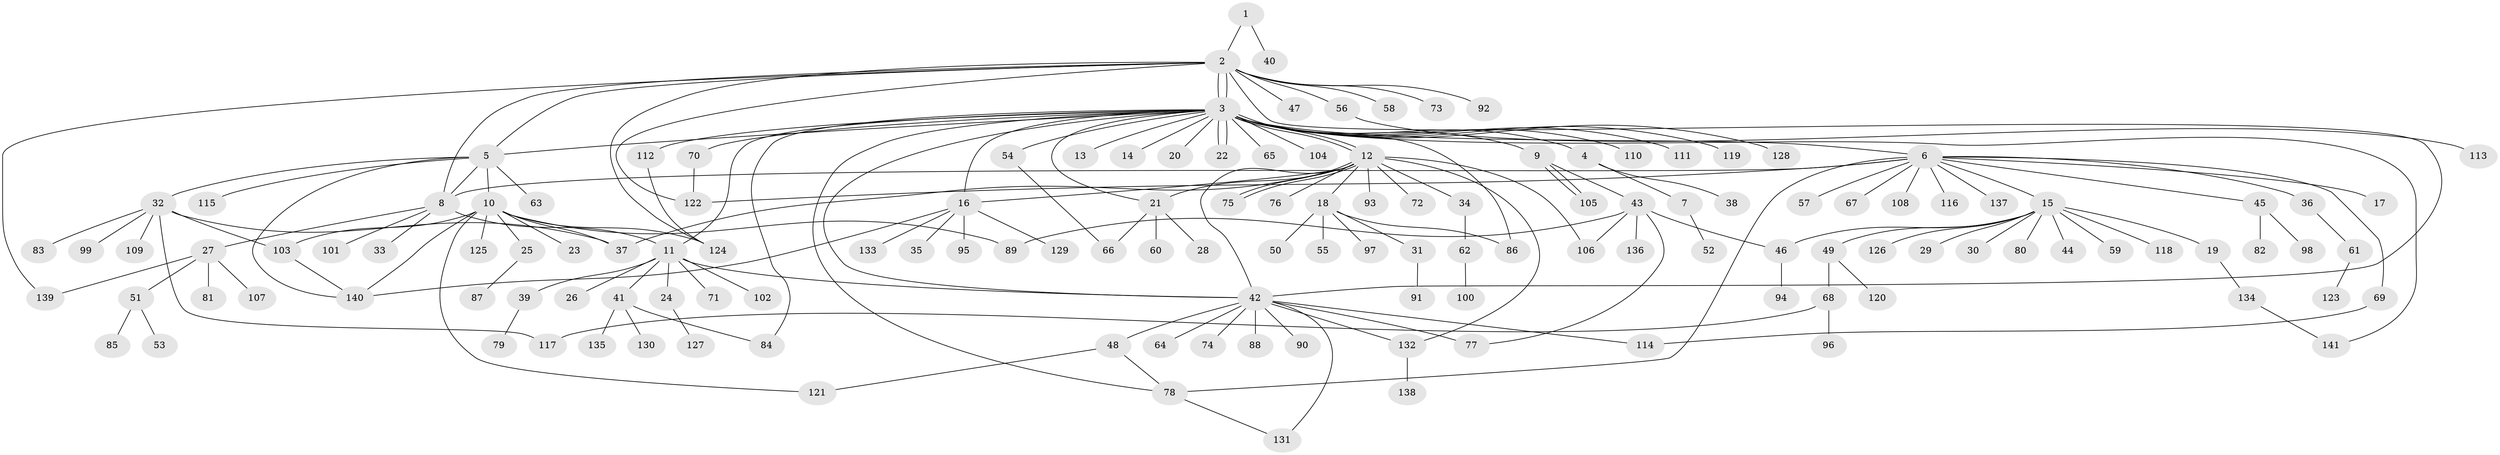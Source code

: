 // Generated by graph-tools (version 1.1) at 2025/26/03/09/25 03:26:03]
// undirected, 141 vertices, 180 edges
graph export_dot {
graph [start="1"]
  node [color=gray90,style=filled];
  1;
  2;
  3;
  4;
  5;
  6;
  7;
  8;
  9;
  10;
  11;
  12;
  13;
  14;
  15;
  16;
  17;
  18;
  19;
  20;
  21;
  22;
  23;
  24;
  25;
  26;
  27;
  28;
  29;
  30;
  31;
  32;
  33;
  34;
  35;
  36;
  37;
  38;
  39;
  40;
  41;
  42;
  43;
  44;
  45;
  46;
  47;
  48;
  49;
  50;
  51;
  52;
  53;
  54;
  55;
  56;
  57;
  58;
  59;
  60;
  61;
  62;
  63;
  64;
  65;
  66;
  67;
  68;
  69;
  70;
  71;
  72;
  73;
  74;
  75;
  76;
  77;
  78;
  79;
  80;
  81;
  82;
  83;
  84;
  85;
  86;
  87;
  88;
  89;
  90;
  91;
  92;
  93;
  94;
  95;
  96;
  97;
  98;
  99;
  100;
  101;
  102;
  103;
  104;
  105;
  106;
  107;
  108;
  109;
  110;
  111;
  112;
  113;
  114;
  115;
  116;
  117;
  118;
  119;
  120;
  121;
  122;
  123;
  124;
  125;
  126;
  127;
  128;
  129;
  130;
  131;
  132;
  133;
  134;
  135;
  136;
  137;
  138;
  139;
  140;
  141;
  1 -- 2;
  1 -- 40;
  2 -- 3;
  2 -- 3;
  2 -- 5;
  2 -- 8;
  2 -- 42;
  2 -- 47;
  2 -- 56;
  2 -- 58;
  2 -- 73;
  2 -- 92;
  2 -- 122;
  2 -- 124;
  2 -- 139;
  3 -- 4;
  3 -- 5;
  3 -- 6;
  3 -- 9;
  3 -- 11;
  3 -- 12;
  3 -- 12;
  3 -- 13;
  3 -- 14;
  3 -- 16;
  3 -- 20;
  3 -- 21;
  3 -- 22;
  3 -- 22;
  3 -- 42;
  3 -- 54;
  3 -- 65;
  3 -- 70;
  3 -- 78;
  3 -- 84;
  3 -- 86;
  3 -- 104;
  3 -- 110;
  3 -- 111;
  3 -- 112;
  3 -- 119;
  3 -- 128;
  3 -- 141;
  4 -- 7;
  4 -- 38;
  5 -- 8;
  5 -- 10;
  5 -- 32;
  5 -- 63;
  5 -- 115;
  5 -- 140;
  6 -- 8;
  6 -- 15;
  6 -- 17;
  6 -- 36;
  6 -- 45;
  6 -- 57;
  6 -- 67;
  6 -- 69;
  6 -- 78;
  6 -- 108;
  6 -- 116;
  6 -- 122;
  6 -- 137;
  7 -- 52;
  8 -- 11;
  8 -- 27;
  8 -- 33;
  8 -- 101;
  9 -- 43;
  9 -- 105;
  9 -- 105;
  10 -- 23;
  10 -- 25;
  10 -- 37;
  10 -- 89;
  10 -- 103;
  10 -- 121;
  10 -- 124;
  10 -- 125;
  10 -- 140;
  11 -- 24;
  11 -- 26;
  11 -- 39;
  11 -- 41;
  11 -- 42;
  11 -- 71;
  11 -- 102;
  12 -- 16;
  12 -- 18;
  12 -- 21;
  12 -- 34;
  12 -- 37;
  12 -- 42;
  12 -- 72;
  12 -- 75;
  12 -- 75;
  12 -- 76;
  12 -- 93;
  12 -- 106;
  12 -- 132;
  15 -- 19;
  15 -- 29;
  15 -- 30;
  15 -- 44;
  15 -- 46;
  15 -- 49;
  15 -- 59;
  15 -- 80;
  15 -- 118;
  15 -- 126;
  16 -- 35;
  16 -- 95;
  16 -- 129;
  16 -- 133;
  16 -- 140;
  18 -- 31;
  18 -- 50;
  18 -- 55;
  18 -- 86;
  18 -- 97;
  19 -- 134;
  21 -- 28;
  21 -- 60;
  21 -- 66;
  24 -- 127;
  25 -- 87;
  27 -- 51;
  27 -- 81;
  27 -- 107;
  27 -- 139;
  31 -- 91;
  32 -- 37;
  32 -- 83;
  32 -- 99;
  32 -- 103;
  32 -- 109;
  32 -- 117;
  34 -- 62;
  36 -- 61;
  39 -- 79;
  41 -- 84;
  41 -- 130;
  41 -- 135;
  42 -- 48;
  42 -- 64;
  42 -- 74;
  42 -- 77;
  42 -- 88;
  42 -- 90;
  42 -- 114;
  42 -- 131;
  42 -- 132;
  43 -- 46;
  43 -- 77;
  43 -- 89;
  43 -- 106;
  43 -- 136;
  45 -- 82;
  45 -- 98;
  46 -- 94;
  48 -- 78;
  48 -- 121;
  49 -- 68;
  49 -- 120;
  51 -- 53;
  51 -- 85;
  54 -- 66;
  56 -- 113;
  61 -- 123;
  62 -- 100;
  68 -- 96;
  68 -- 117;
  69 -- 114;
  70 -- 122;
  78 -- 131;
  103 -- 140;
  112 -- 124;
  132 -- 138;
  134 -- 141;
}
